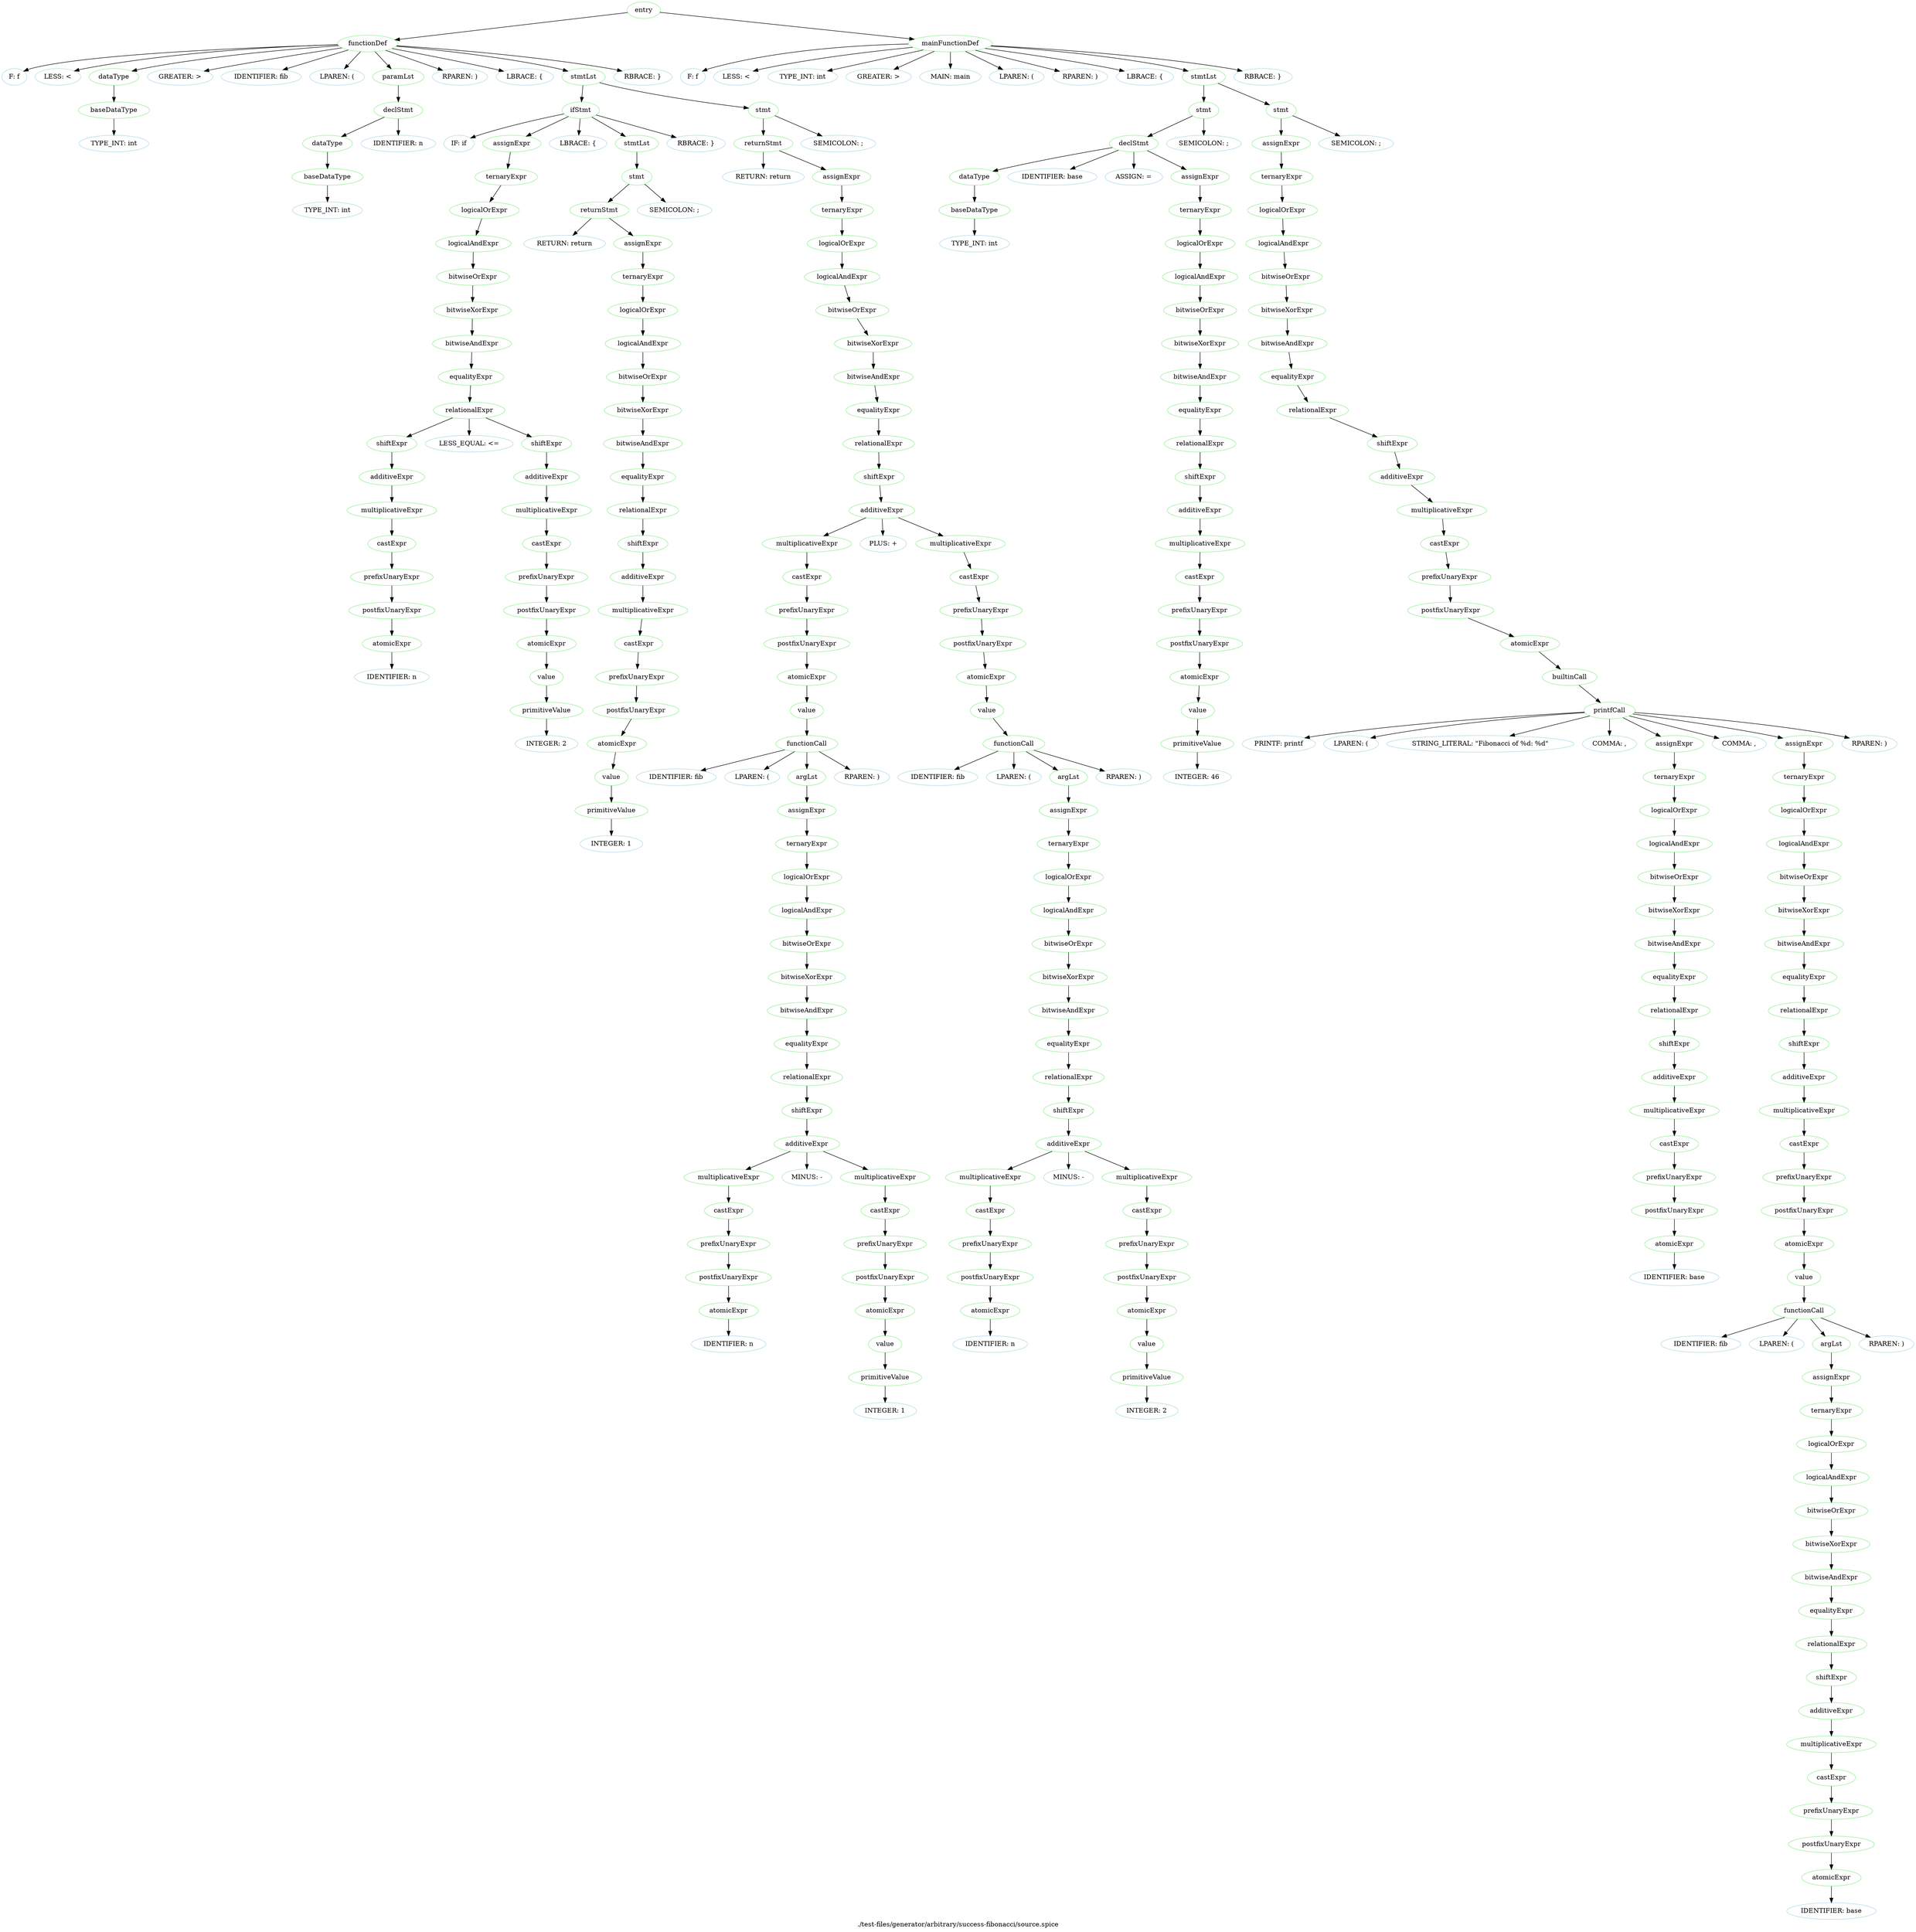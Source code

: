 digraph {
 rankdir="TB";
 label="./test-files/generator/arbitrary/success-fibonacci/source.spice";
 L1C0_entry [color="lightgreen",label="entry"];
 L1C0_functionDef [color="lightgreen",label="functionDef"];
 L1C0_entry -> L1C0_functionDef;
 L1C0 [color="lightblue",label="F: f"];
 L1C0_functionDef -> L1C0
 L1C1 [color="lightblue",label="LESS: <"];
 L1C0_functionDef -> L1C1
 L1C2_dataType [color="lightgreen",label="dataType"];
 L1C0_functionDef -> L1C2_dataType;
 L1C2_baseDataType [color="lightgreen",label="baseDataType"];
 L1C2_dataType -> L1C2_baseDataType;
 L1C2 [color="lightblue",label="TYPE_INT: int"];
 L1C2_baseDataType -> L1C2
 L1C5 [color="lightblue",label="GREATER: >"];
 L1C0_functionDef -> L1C5
 L1C7 [color="lightblue",label="IDENTIFIER: fib"];
 L1C0_functionDef -> L1C7
 L1C10 [color="lightblue",label="LPAREN: ("];
 L1C0_functionDef -> L1C10
 L1C11_paramLst [color="lightgreen",label="paramLst"];
 L1C0_functionDef -> L1C11_paramLst;
 L1C11_declStmt [color="lightgreen",label="declStmt"];
 L1C11_paramLst -> L1C11_declStmt;
 L1C11_dataType [color="lightgreen",label="dataType"];
 L1C11_declStmt -> L1C11_dataType;
 L1C11_baseDataType [color="lightgreen",label="baseDataType"];
 L1C11_dataType -> L1C11_baseDataType;
 L1C11 [color="lightblue",label="TYPE_INT: int"];
 L1C11_baseDataType -> L1C11
 L1C15 [color="lightblue",label="IDENTIFIER: n"];
 L1C11_declStmt -> L1C15
 L1C16 [color="lightblue",label="RPAREN: )"];
 L1C0_functionDef -> L1C16
 L1C18 [color="lightblue",label="LBRACE: {"];
 L1C0_functionDef -> L1C18
 L2C4_stmtLst [color="lightgreen",label="stmtLst"];
 L1C0_functionDef -> L2C4_stmtLst;
 L2C4_ifStmt [color="lightgreen",label="ifStmt"];
 L2C4_stmtLst -> L2C4_ifStmt;
 L2C4 [color="lightblue",label="IF: if"];
 L2C4_ifStmt -> L2C4
 L2C7_assignExpr [color="lightgreen",label="assignExpr"];
 L2C4_ifStmt -> L2C7_assignExpr;
 L2C7_ternaryExpr [color="lightgreen",label="ternaryExpr"];
 L2C7_assignExpr -> L2C7_ternaryExpr;
 L2C7_logicalOrExpr [color="lightgreen",label="logicalOrExpr"];
 L2C7_ternaryExpr -> L2C7_logicalOrExpr;
 L2C7_logicalAndExpr [color="lightgreen",label="logicalAndExpr"];
 L2C7_logicalOrExpr -> L2C7_logicalAndExpr;
 L2C7_bitwiseOrExpr [color="lightgreen",label="bitwiseOrExpr"];
 L2C7_logicalAndExpr -> L2C7_bitwiseOrExpr;
 L2C7_bitwiseXorExpr [color="lightgreen",label="bitwiseXorExpr"];
 L2C7_bitwiseOrExpr -> L2C7_bitwiseXorExpr;
 L2C7_bitwiseAndExpr [color="lightgreen",label="bitwiseAndExpr"];
 L2C7_bitwiseXorExpr -> L2C7_bitwiseAndExpr;
 L2C7_equalityExpr [color="lightgreen",label="equalityExpr"];
 L2C7_bitwiseAndExpr -> L2C7_equalityExpr;
 L2C7_relationalExpr [color="lightgreen",label="relationalExpr"];
 L2C7_equalityExpr -> L2C7_relationalExpr;
 L2C7_shiftExpr [color="lightgreen",label="shiftExpr"];
 L2C7_relationalExpr -> L2C7_shiftExpr;
 L2C7_additiveExpr [color="lightgreen",label="additiveExpr"];
 L2C7_shiftExpr -> L2C7_additiveExpr;
 L2C7_multiplicativeExpr [color="lightgreen",label="multiplicativeExpr"];
 L2C7_additiveExpr -> L2C7_multiplicativeExpr;
 L2C7_castExpr [color="lightgreen",label="castExpr"];
 L2C7_multiplicativeExpr -> L2C7_castExpr;
 L2C7_prefixUnaryExpr [color="lightgreen",label="prefixUnaryExpr"];
 L2C7_castExpr -> L2C7_prefixUnaryExpr;
 L2C7_postfixUnaryExpr [color="lightgreen",label="postfixUnaryExpr"];
 L2C7_prefixUnaryExpr -> L2C7_postfixUnaryExpr;
 L2C7_atomicExpr [color="lightgreen",label="atomicExpr"];
 L2C7_postfixUnaryExpr -> L2C7_atomicExpr;
 L2C7 [color="lightblue",label="IDENTIFIER: n"];
 L2C7_atomicExpr -> L2C7
 L2C9 [color="lightblue",label="LESS_EQUAL: <="];
 L2C7_relationalExpr -> L2C9
 L2C12_shiftExpr [color="lightgreen",label="shiftExpr"];
 L2C7_relationalExpr -> L2C12_shiftExpr;
 L2C12_additiveExpr [color="lightgreen",label="additiveExpr"];
 L2C12_shiftExpr -> L2C12_additiveExpr;
 L2C12_multiplicativeExpr [color="lightgreen",label="multiplicativeExpr"];
 L2C12_additiveExpr -> L2C12_multiplicativeExpr;
 L2C12_castExpr [color="lightgreen",label="castExpr"];
 L2C12_multiplicativeExpr -> L2C12_castExpr;
 L2C12_prefixUnaryExpr [color="lightgreen",label="prefixUnaryExpr"];
 L2C12_castExpr -> L2C12_prefixUnaryExpr;
 L2C12_postfixUnaryExpr [color="lightgreen",label="postfixUnaryExpr"];
 L2C12_prefixUnaryExpr -> L2C12_postfixUnaryExpr;
 L2C12_atomicExpr [color="lightgreen",label="atomicExpr"];
 L2C12_postfixUnaryExpr -> L2C12_atomicExpr;
 L2C12_value [color="lightgreen",label="value"];
 L2C12_atomicExpr -> L2C12_value;
 L2C12_primitiveValue [color="lightgreen",label="primitiveValue"];
 L2C12_value -> L2C12_primitiveValue;
 L2C12 [color="lightblue",label="INTEGER: 2"];
 L2C12_primitiveValue -> L2C12
 L2C14 [color="lightblue",label="LBRACE: {"];
 L2C4_ifStmt -> L2C14
 L2C16_stmtLst [color="lightgreen",label="stmtLst"];
 L2C4_ifStmt -> L2C16_stmtLst;
 L2C16_stmt [color="lightgreen",label="stmt"];
 L2C16_stmtLst -> L2C16_stmt;
 L2C16_returnStmt [color="lightgreen",label="returnStmt"];
 L2C16_stmt -> L2C16_returnStmt;
 L2C16 [color="lightblue",label="RETURN: return"];
 L2C16_returnStmt -> L2C16
 L2C23_assignExpr [color="lightgreen",label="assignExpr"];
 L2C16_returnStmt -> L2C23_assignExpr;
 L2C23_ternaryExpr [color="lightgreen",label="ternaryExpr"];
 L2C23_assignExpr -> L2C23_ternaryExpr;
 L2C23_logicalOrExpr [color="lightgreen",label="logicalOrExpr"];
 L2C23_ternaryExpr -> L2C23_logicalOrExpr;
 L2C23_logicalAndExpr [color="lightgreen",label="logicalAndExpr"];
 L2C23_logicalOrExpr -> L2C23_logicalAndExpr;
 L2C23_bitwiseOrExpr [color="lightgreen",label="bitwiseOrExpr"];
 L2C23_logicalAndExpr -> L2C23_bitwiseOrExpr;
 L2C23_bitwiseXorExpr [color="lightgreen",label="bitwiseXorExpr"];
 L2C23_bitwiseOrExpr -> L2C23_bitwiseXorExpr;
 L2C23_bitwiseAndExpr [color="lightgreen",label="bitwiseAndExpr"];
 L2C23_bitwiseXorExpr -> L2C23_bitwiseAndExpr;
 L2C23_equalityExpr [color="lightgreen",label="equalityExpr"];
 L2C23_bitwiseAndExpr -> L2C23_equalityExpr;
 L2C23_relationalExpr [color="lightgreen",label="relationalExpr"];
 L2C23_equalityExpr -> L2C23_relationalExpr;
 L2C23_shiftExpr [color="lightgreen",label="shiftExpr"];
 L2C23_relationalExpr -> L2C23_shiftExpr;
 L2C23_additiveExpr [color="lightgreen",label="additiveExpr"];
 L2C23_shiftExpr -> L2C23_additiveExpr;
 L2C23_multiplicativeExpr [color="lightgreen",label="multiplicativeExpr"];
 L2C23_additiveExpr -> L2C23_multiplicativeExpr;
 L2C23_castExpr [color="lightgreen",label="castExpr"];
 L2C23_multiplicativeExpr -> L2C23_castExpr;
 L2C23_prefixUnaryExpr [color="lightgreen",label="prefixUnaryExpr"];
 L2C23_castExpr -> L2C23_prefixUnaryExpr;
 L2C23_postfixUnaryExpr [color="lightgreen",label="postfixUnaryExpr"];
 L2C23_prefixUnaryExpr -> L2C23_postfixUnaryExpr;
 L2C23_atomicExpr [color="lightgreen",label="atomicExpr"];
 L2C23_postfixUnaryExpr -> L2C23_atomicExpr;
 L2C23_value [color="lightgreen",label="value"];
 L2C23_atomicExpr -> L2C23_value;
 L2C23_primitiveValue [color="lightgreen",label="primitiveValue"];
 L2C23_value -> L2C23_primitiveValue;
 L2C23 [color="lightblue",label="INTEGER: 1"];
 L2C23_primitiveValue -> L2C23
 L2C24 [color="lightblue",label="SEMICOLON: ;"];
 L2C16_stmt -> L2C24
 L2C26 [color="lightblue",label="RBRACE: }"];
 L2C4_ifStmt -> L2C26
 L3C4_stmt [color="lightgreen",label="stmt"];
 L2C4_stmtLst -> L3C4_stmt;
 L3C4_returnStmt [color="lightgreen",label="returnStmt"];
 L3C4_stmt -> L3C4_returnStmt;
 L3C4 [color="lightblue",label="RETURN: return"];
 L3C4_returnStmt -> L3C4
 L3C11_assignExpr [color="lightgreen",label="assignExpr"];
 L3C4_returnStmt -> L3C11_assignExpr;
 L3C11_ternaryExpr [color="lightgreen",label="ternaryExpr"];
 L3C11_assignExpr -> L3C11_ternaryExpr;
 L3C11_logicalOrExpr [color="lightgreen",label="logicalOrExpr"];
 L3C11_ternaryExpr -> L3C11_logicalOrExpr;
 L3C11_logicalAndExpr [color="lightgreen",label="logicalAndExpr"];
 L3C11_logicalOrExpr -> L3C11_logicalAndExpr;
 L3C11_bitwiseOrExpr [color="lightgreen",label="bitwiseOrExpr"];
 L3C11_logicalAndExpr -> L3C11_bitwiseOrExpr;
 L3C11_bitwiseXorExpr [color="lightgreen",label="bitwiseXorExpr"];
 L3C11_bitwiseOrExpr -> L3C11_bitwiseXorExpr;
 L3C11_bitwiseAndExpr [color="lightgreen",label="bitwiseAndExpr"];
 L3C11_bitwiseXorExpr -> L3C11_bitwiseAndExpr;
 L3C11_equalityExpr [color="lightgreen",label="equalityExpr"];
 L3C11_bitwiseAndExpr -> L3C11_equalityExpr;
 L3C11_relationalExpr [color="lightgreen",label="relationalExpr"];
 L3C11_equalityExpr -> L3C11_relationalExpr;
 L3C11_shiftExpr [color="lightgreen",label="shiftExpr"];
 L3C11_relationalExpr -> L3C11_shiftExpr;
 L3C11_additiveExpr [color="lightgreen",label="additiveExpr"];
 L3C11_shiftExpr -> L3C11_additiveExpr;
 L3C11_multiplicativeExpr [color="lightgreen",label="multiplicativeExpr"];
 L3C11_additiveExpr -> L3C11_multiplicativeExpr;
 L3C11_castExpr [color="lightgreen",label="castExpr"];
 L3C11_multiplicativeExpr -> L3C11_castExpr;
 L3C11_prefixUnaryExpr [color="lightgreen",label="prefixUnaryExpr"];
 L3C11_castExpr -> L3C11_prefixUnaryExpr;
 L3C11_postfixUnaryExpr [color="lightgreen",label="postfixUnaryExpr"];
 L3C11_prefixUnaryExpr -> L3C11_postfixUnaryExpr;
 L3C11_atomicExpr [color="lightgreen",label="atomicExpr"];
 L3C11_postfixUnaryExpr -> L3C11_atomicExpr;
 L3C11_value [color="lightgreen",label="value"];
 L3C11_atomicExpr -> L3C11_value;
 L3C11_functionCall [color="lightgreen",label="functionCall"];
 L3C11_value -> L3C11_functionCall;
 L3C11 [color="lightblue",label="IDENTIFIER: fib"];
 L3C11_functionCall -> L3C11
 L3C14 [color="lightblue",label="LPAREN: ("];
 L3C11_functionCall -> L3C14
 L3C15_argLst [color="lightgreen",label="argLst"];
 L3C11_functionCall -> L3C15_argLst;
 L3C15_assignExpr [color="lightgreen",label="assignExpr"];
 L3C15_argLst -> L3C15_assignExpr;
 L3C15_ternaryExpr [color="lightgreen",label="ternaryExpr"];
 L3C15_assignExpr -> L3C15_ternaryExpr;
 L3C15_logicalOrExpr [color="lightgreen",label="logicalOrExpr"];
 L3C15_ternaryExpr -> L3C15_logicalOrExpr;
 L3C15_logicalAndExpr [color="lightgreen",label="logicalAndExpr"];
 L3C15_logicalOrExpr -> L3C15_logicalAndExpr;
 L3C15_bitwiseOrExpr [color="lightgreen",label="bitwiseOrExpr"];
 L3C15_logicalAndExpr -> L3C15_bitwiseOrExpr;
 L3C15_bitwiseXorExpr [color="lightgreen",label="bitwiseXorExpr"];
 L3C15_bitwiseOrExpr -> L3C15_bitwiseXorExpr;
 L3C15_bitwiseAndExpr [color="lightgreen",label="bitwiseAndExpr"];
 L3C15_bitwiseXorExpr -> L3C15_bitwiseAndExpr;
 L3C15_equalityExpr [color="lightgreen",label="equalityExpr"];
 L3C15_bitwiseAndExpr -> L3C15_equalityExpr;
 L3C15_relationalExpr [color="lightgreen",label="relationalExpr"];
 L3C15_equalityExpr -> L3C15_relationalExpr;
 L3C15_shiftExpr [color="lightgreen",label="shiftExpr"];
 L3C15_relationalExpr -> L3C15_shiftExpr;
 L3C15_additiveExpr [color="lightgreen",label="additiveExpr"];
 L3C15_shiftExpr -> L3C15_additiveExpr;
 L3C15_multiplicativeExpr [color="lightgreen",label="multiplicativeExpr"];
 L3C15_additiveExpr -> L3C15_multiplicativeExpr;
 L3C15_castExpr [color="lightgreen",label="castExpr"];
 L3C15_multiplicativeExpr -> L3C15_castExpr;
 L3C15_prefixUnaryExpr [color="lightgreen",label="prefixUnaryExpr"];
 L3C15_castExpr -> L3C15_prefixUnaryExpr;
 L3C15_postfixUnaryExpr [color="lightgreen",label="postfixUnaryExpr"];
 L3C15_prefixUnaryExpr -> L3C15_postfixUnaryExpr;
 L3C15_atomicExpr [color="lightgreen",label="atomicExpr"];
 L3C15_postfixUnaryExpr -> L3C15_atomicExpr;
 L3C15 [color="lightblue",label="IDENTIFIER: n"];
 L3C15_atomicExpr -> L3C15
 L3C17 [color="lightblue",label="MINUS: -"];
 L3C15_additiveExpr -> L3C17
 L3C19_multiplicativeExpr [color="lightgreen",label="multiplicativeExpr"];
 L3C15_additiveExpr -> L3C19_multiplicativeExpr;
 L3C19_castExpr [color="lightgreen",label="castExpr"];
 L3C19_multiplicativeExpr -> L3C19_castExpr;
 L3C19_prefixUnaryExpr [color="lightgreen",label="prefixUnaryExpr"];
 L3C19_castExpr -> L3C19_prefixUnaryExpr;
 L3C19_postfixUnaryExpr [color="lightgreen",label="postfixUnaryExpr"];
 L3C19_prefixUnaryExpr -> L3C19_postfixUnaryExpr;
 L3C19_atomicExpr [color="lightgreen",label="atomicExpr"];
 L3C19_postfixUnaryExpr -> L3C19_atomicExpr;
 L3C19_value [color="lightgreen",label="value"];
 L3C19_atomicExpr -> L3C19_value;
 L3C19_primitiveValue [color="lightgreen",label="primitiveValue"];
 L3C19_value -> L3C19_primitiveValue;
 L3C19 [color="lightblue",label="INTEGER: 1"];
 L3C19_primitiveValue -> L3C19
 L3C20 [color="lightblue",label="RPAREN: )"];
 L3C11_functionCall -> L3C20
 L3C22 [color="lightblue",label="PLUS: +"];
 L3C11_additiveExpr -> L3C22
 L3C24_multiplicativeExpr [color="lightgreen",label="multiplicativeExpr"];
 L3C11_additiveExpr -> L3C24_multiplicativeExpr;
 L3C24_castExpr [color="lightgreen",label="castExpr"];
 L3C24_multiplicativeExpr -> L3C24_castExpr;
 L3C24_prefixUnaryExpr [color="lightgreen",label="prefixUnaryExpr"];
 L3C24_castExpr -> L3C24_prefixUnaryExpr;
 L3C24_postfixUnaryExpr [color="lightgreen",label="postfixUnaryExpr"];
 L3C24_prefixUnaryExpr -> L3C24_postfixUnaryExpr;
 L3C24_atomicExpr [color="lightgreen",label="atomicExpr"];
 L3C24_postfixUnaryExpr -> L3C24_atomicExpr;
 L3C24_value [color="lightgreen",label="value"];
 L3C24_atomicExpr -> L3C24_value;
 L3C24_functionCall [color="lightgreen",label="functionCall"];
 L3C24_value -> L3C24_functionCall;
 L3C24 [color="lightblue",label="IDENTIFIER: fib"];
 L3C24_functionCall -> L3C24
 L3C27 [color="lightblue",label="LPAREN: ("];
 L3C24_functionCall -> L3C27
 L3C28_argLst [color="lightgreen",label="argLst"];
 L3C24_functionCall -> L3C28_argLst;
 L3C28_assignExpr [color="lightgreen",label="assignExpr"];
 L3C28_argLst -> L3C28_assignExpr;
 L3C28_ternaryExpr [color="lightgreen",label="ternaryExpr"];
 L3C28_assignExpr -> L3C28_ternaryExpr;
 L3C28_logicalOrExpr [color="lightgreen",label="logicalOrExpr"];
 L3C28_ternaryExpr -> L3C28_logicalOrExpr;
 L3C28_logicalAndExpr [color="lightgreen",label="logicalAndExpr"];
 L3C28_logicalOrExpr -> L3C28_logicalAndExpr;
 L3C28_bitwiseOrExpr [color="lightgreen",label="bitwiseOrExpr"];
 L3C28_logicalAndExpr -> L3C28_bitwiseOrExpr;
 L3C28_bitwiseXorExpr [color="lightgreen",label="bitwiseXorExpr"];
 L3C28_bitwiseOrExpr -> L3C28_bitwiseXorExpr;
 L3C28_bitwiseAndExpr [color="lightgreen",label="bitwiseAndExpr"];
 L3C28_bitwiseXorExpr -> L3C28_bitwiseAndExpr;
 L3C28_equalityExpr [color="lightgreen",label="equalityExpr"];
 L3C28_bitwiseAndExpr -> L3C28_equalityExpr;
 L3C28_relationalExpr [color="lightgreen",label="relationalExpr"];
 L3C28_equalityExpr -> L3C28_relationalExpr;
 L3C28_shiftExpr [color="lightgreen",label="shiftExpr"];
 L3C28_relationalExpr -> L3C28_shiftExpr;
 L3C28_additiveExpr [color="lightgreen",label="additiveExpr"];
 L3C28_shiftExpr -> L3C28_additiveExpr;
 L3C28_multiplicativeExpr [color="lightgreen",label="multiplicativeExpr"];
 L3C28_additiveExpr -> L3C28_multiplicativeExpr;
 L3C28_castExpr [color="lightgreen",label="castExpr"];
 L3C28_multiplicativeExpr -> L3C28_castExpr;
 L3C28_prefixUnaryExpr [color="lightgreen",label="prefixUnaryExpr"];
 L3C28_castExpr -> L3C28_prefixUnaryExpr;
 L3C28_postfixUnaryExpr [color="lightgreen",label="postfixUnaryExpr"];
 L3C28_prefixUnaryExpr -> L3C28_postfixUnaryExpr;
 L3C28_atomicExpr [color="lightgreen",label="atomicExpr"];
 L3C28_postfixUnaryExpr -> L3C28_atomicExpr;
 L3C28 [color="lightblue",label="IDENTIFIER: n"];
 L3C28_atomicExpr -> L3C28
 L3C30 [color="lightblue",label="MINUS: -"];
 L3C28_additiveExpr -> L3C30
 L3C32_multiplicativeExpr [color="lightgreen",label="multiplicativeExpr"];
 L3C28_additiveExpr -> L3C32_multiplicativeExpr;
 L3C32_castExpr [color="lightgreen",label="castExpr"];
 L3C32_multiplicativeExpr -> L3C32_castExpr;
 L3C32_prefixUnaryExpr [color="lightgreen",label="prefixUnaryExpr"];
 L3C32_castExpr -> L3C32_prefixUnaryExpr;
 L3C32_postfixUnaryExpr [color="lightgreen",label="postfixUnaryExpr"];
 L3C32_prefixUnaryExpr -> L3C32_postfixUnaryExpr;
 L3C32_atomicExpr [color="lightgreen",label="atomicExpr"];
 L3C32_postfixUnaryExpr -> L3C32_atomicExpr;
 L3C32_value [color="lightgreen",label="value"];
 L3C32_atomicExpr -> L3C32_value;
 L3C32_primitiveValue [color="lightgreen",label="primitiveValue"];
 L3C32_value -> L3C32_primitiveValue;
 L3C32 [color="lightblue",label="INTEGER: 2"];
 L3C32_primitiveValue -> L3C32
 L3C33 [color="lightblue",label="RPAREN: )"];
 L3C24_functionCall -> L3C33
 L3C34 [color="lightblue",label="SEMICOLON: ;"];
 L3C4_stmt -> L3C34
 L4C0 [color="lightblue",label="RBRACE: }"];
 L1C0_functionDef -> L4C0
 L6C0_mainFunctionDef [color="lightgreen",label="mainFunctionDef"];
 L1C0_entry -> L6C0_mainFunctionDef;
 L6C0 [color="lightblue",label="F: f"];
 L6C0_mainFunctionDef -> L6C0
 L6C1 [color="lightblue",label="LESS: <"];
 L6C0_mainFunctionDef -> L6C1
 L6C2 [color="lightblue",label="TYPE_INT: int"];
 L6C0_mainFunctionDef -> L6C2
 L6C5 [color="lightblue",label="GREATER: >"];
 L6C0_mainFunctionDef -> L6C5
 L6C7 [color="lightblue",label="MAIN: main"];
 L6C0_mainFunctionDef -> L6C7
 L6C11 [color="lightblue",label="LPAREN: ("];
 L6C0_mainFunctionDef -> L6C11
 L6C12 [color="lightblue",label="RPAREN: )"];
 L6C0_mainFunctionDef -> L6C12
 L6C14 [color="lightblue",label="LBRACE: {"];
 L6C0_mainFunctionDef -> L6C14
 L7C4_stmtLst [color="lightgreen",label="stmtLst"];
 L6C0_mainFunctionDef -> L7C4_stmtLst;
 L7C4_stmt [color="lightgreen",label="stmt"];
 L7C4_stmtLst -> L7C4_stmt;
 L7C4_declStmt [color="lightgreen",label="declStmt"];
 L7C4_stmt -> L7C4_declStmt;
 L7C4_dataType [color="lightgreen",label="dataType"];
 L7C4_declStmt -> L7C4_dataType;
 L7C4_baseDataType [color="lightgreen",label="baseDataType"];
 L7C4_dataType -> L7C4_baseDataType;
 L7C4 [color="lightblue",label="TYPE_INT: int"];
 L7C4_baseDataType -> L7C4
 L7C8 [color="lightblue",label="IDENTIFIER: base"];
 L7C4_declStmt -> L7C8
 L7C13 [color="lightblue",label="ASSIGN: ="];
 L7C4_declStmt -> L7C13
 L7C15_assignExpr [color="lightgreen",label="assignExpr"];
 L7C4_declStmt -> L7C15_assignExpr;
 L7C15_ternaryExpr [color="lightgreen",label="ternaryExpr"];
 L7C15_assignExpr -> L7C15_ternaryExpr;
 L7C15_logicalOrExpr [color="lightgreen",label="logicalOrExpr"];
 L7C15_ternaryExpr -> L7C15_logicalOrExpr;
 L7C15_logicalAndExpr [color="lightgreen",label="logicalAndExpr"];
 L7C15_logicalOrExpr -> L7C15_logicalAndExpr;
 L7C15_bitwiseOrExpr [color="lightgreen",label="bitwiseOrExpr"];
 L7C15_logicalAndExpr -> L7C15_bitwiseOrExpr;
 L7C15_bitwiseXorExpr [color="lightgreen",label="bitwiseXorExpr"];
 L7C15_bitwiseOrExpr -> L7C15_bitwiseXorExpr;
 L7C15_bitwiseAndExpr [color="lightgreen",label="bitwiseAndExpr"];
 L7C15_bitwiseXorExpr -> L7C15_bitwiseAndExpr;
 L7C15_equalityExpr [color="lightgreen",label="equalityExpr"];
 L7C15_bitwiseAndExpr -> L7C15_equalityExpr;
 L7C15_relationalExpr [color="lightgreen",label="relationalExpr"];
 L7C15_equalityExpr -> L7C15_relationalExpr;
 L7C15_shiftExpr [color="lightgreen",label="shiftExpr"];
 L7C15_relationalExpr -> L7C15_shiftExpr;
 L7C15_additiveExpr [color="lightgreen",label="additiveExpr"];
 L7C15_shiftExpr -> L7C15_additiveExpr;
 L7C15_multiplicativeExpr [color="lightgreen",label="multiplicativeExpr"];
 L7C15_additiveExpr -> L7C15_multiplicativeExpr;
 L7C15_castExpr [color="lightgreen",label="castExpr"];
 L7C15_multiplicativeExpr -> L7C15_castExpr;
 L7C15_prefixUnaryExpr [color="lightgreen",label="prefixUnaryExpr"];
 L7C15_castExpr -> L7C15_prefixUnaryExpr;
 L7C15_postfixUnaryExpr [color="lightgreen",label="postfixUnaryExpr"];
 L7C15_prefixUnaryExpr -> L7C15_postfixUnaryExpr;
 L7C15_atomicExpr [color="lightgreen",label="atomicExpr"];
 L7C15_postfixUnaryExpr -> L7C15_atomicExpr;
 L7C15_value [color="lightgreen",label="value"];
 L7C15_atomicExpr -> L7C15_value;
 L7C15_primitiveValue [color="lightgreen",label="primitiveValue"];
 L7C15_value -> L7C15_primitiveValue;
 L7C15 [color="lightblue",label="INTEGER: 46"];
 L7C15_primitiveValue -> L7C15
 L7C17 [color="lightblue",label="SEMICOLON: ;"];
 L7C4_stmt -> L7C17
 L8C4_stmt [color="lightgreen",label="stmt"];
 L7C4_stmtLst -> L8C4_stmt;
 L8C4_assignExpr [color="lightgreen",label="assignExpr"];
 L8C4_stmt -> L8C4_assignExpr;
 L8C4_ternaryExpr [color="lightgreen",label="ternaryExpr"];
 L8C4_assignExpr -> L8C4_ternaryExpr;
 L8C4_logicalOrExpr [color="lightgreen",label="logicalOrExpr"];
 L8C4_ternaryExpr -> L8C4_logicalOrExpr;
 L8C4_logicalAndExpr [color="lightgreen",label="logicalAndExpr"];
 L8C4_logicalOrExpr -> L8C4_logicalAndExpr;
 L8C4_bitwiseOrExpr [color="lightgreen",label="bitwiseOrExpr"];
 L8C4_logicalAndExpr -> L8C4_bitwiseOrExpr;
 L8C4_bitwiseXorExpr [color="lightgreen",label="bitwiseXorExpr"];
 L8C4_bitwiseOrExpr -> L8C4_bitwiseXorExpr;
 L8C4_bitwiseAndExpr [color="lightgreen",label="bitwiseAndExpr"];
 L8C4_bitwiseXorExpr -> L8C4_bitwiseAndExpr;
 L8C4_equalityExpr [color="lightgreen",label="equalityExpr"];
 L8C4_bitwiseAndExpr -> L8C4_equalityExpr;
 L8C4_relationalExpr [color="lightgreen",label="relationalExpr"];
 L8C4_equalityExpr -> L8C4_relationalExpr;
 L8C4_shiftExpr [color="lightgreen",label="shiftExpr"];
 L8C4_relationalExpr -> L8C4_shiftExpr;
 L8C4_additiveExpr [color="lightgreen",label="additiveExpr"];
 L8C4_shiftExpr -> L8C4_additiveExpr;
 L8C4_multiplicativeExpr [color="lightgreen",label="multiplicativeExpr"];
 L8C4_additiveExpr -> L8C4_multiplicativeExpr;
 L8C4_castExpr [color="lightgreen",label="castExpr"];
 L8C4_multiplicativeExpr -> L8C4_castExpr;
 L8C4_prefixUnaryExpr [color="lightgreen",label="prefixUnaryExpr"];
 L8C4_castExpr -> L8C4_prefixUnaryExpr;
 L8C4_postfixUnaryExpr [color="lightgreen",label="postfixUnaryExpr"];
 L8C4_prefixUnaryExpr -> L8C4_postfixUnaryExpr;
 L8C4_atomicExpr [color="lightgreen",label="atomicExpr"];
 L8C4_postfixUnaryExpr -> L8C4_atomicExpr;
 L8C4_builtinCall [color="lightgreen",label="builtinCall"];
 L8C4_atomicExpr -> L8C4_builtinCall;
 L8C4_printfCall [color="lightgreen",label="printfCall"];
 L8C4_builtinCall -> L8C4_printfCall;
 L8C4 [color="lightblue",label="PRINTF: printf"];
 L8C4_printfCall -> L8C4
 L8C10 [color="lightblue",label="LPAREN: ("];
 L8C4_printfCall -> L8C10
 L8C11 [color="lightblue",label="STRING_LITERAL: \"Fibonacci of %d: %d\""];
 L8C4_printfCall -> L8C11
 L8C32 [color="lightblue",label="COMMA: ,"];
 L8C4_printfCall -> L8C32
 L8C34_assignExpr [color="lightgreen",label="assignExpr"];
 L8C4_printfCall -> L8C34_assignExpr;
 L8C34_ternaryExpr [color="lightgreen",label="ternaryExpr"];
 L8C34_assignExpr -> L8C34_ternaryExpr;
 L8C34_logicalOrExpr [color="lightgreen",label="logicalOrExpr"];
 L8C34_ternaryExpr -> L8C34_logicalOrExpr;
 L8C34_logicalAndExpr [color="lightgreen",label="logicalAndExpr"];
 L8C34_logicalOrExpr -> L8C34_logicalAndExpr;
 L8C34_bitwiseOrExpr [color="lightgreen",label="bitwiseOrExpr"];
 L8C34_logicalAndExpr -> L8C34_bitwiseOrExpr;
 L8C34_bitwiseXorExpr [color="lightgreen",label="bitwiseXorExpr"];
 L8C34_bitwiseOrExpr -> L8C34_bitwiseXorExpr;
 L8C34_bitwiseAndExpr [color="lightgreen",label="bitwiseAndExpr"];
 L8C34_bitwiseXorExpr -> L8C34_bitwiseAndExpr;
 L8C34_equalityExpr [color="lightgreen",label="equalityExpr"];
 L8C34_bitwiseAndExpr -> L8C34_equalityExpr;
 L8C34_relationalExpr [color="lightgreen",label="relationalExpr"];
 L8C34_equalityExpr -> L8C34_relationalExpr;
 L8C34_shiftExpr [color="lightgreen",label="shiftExpr"];
 L8C34_relationalExpr -> L8C34_shiftExpr;
 L8C34_additiveExpr [color="lightgreen",label="additiveExpr"];
 L8C34_shiftExpr -> L8C34_additiveExpr;
 L8C34_multiplicativeExpr [color="lightgreen",label="multiplicativeExpr"];
 L8C34_additiveExpr -> L8C34_multiplicativeExpr;
 L8C34_castExpr [color="lightgreen",label="castExpr"];
 L8C34_multiplicativeExpr -> L8C34_castExpr;
 L8C34_prefixUnaryExpr [color="lightgreen",label="prefixUnaryExpr"];
 L8C34_castExpr -> L8C34_prefixUnaryExpr;
 L8C34_postfixUnaryExpr [color="lightgreen",label="postfixUnaryExpr"];
 L8C34_prefixUnaryExpr -> L8C34_postfixUnaryExpr;
 L8C34_atomicExpr [color="lightgreen",label="atomicExpr"];
 L8C34_postfixUnaryExpr -> L8C34_atomicExpr;
 L8C34 [color="lightblue",label="IDENTIFIER: base"];
 L8C34_atomicExpr -> L8C34
 L8C38 [color="lightblue",label="COMMA: ,"];
 L8C4_printfCall -> L8C38
 L8C40_assignExpr [color="lightgreen",label="assignExpr"];
 L8C4_printfCall -> L8C40_assignExpr;
 L8C40_ternaryExpr [color="lightgreen",label="ternaryExpr"];
 L8C40_assignExpr -> L8C40_ternaryExpr;
 L8C40_logicalOrExpr [color="lightgreen",label="logicalOrExpr"];
 L8C40_ternaryExpr -> L8C40_logicalOrExpr;
 L8C40_logicalAndExpr [color="lightgreen",label="logicalAndExpr"];
 L8C40_logicalOrExpr -> L8C40_logicalAndExpr;
 L8C40_bitwiseOrExpr [color="lightgreen",label="bitwiseOrExpr"];
 L8C40_logicalAndExpr -> L8C40_bitwiseOrExpr;
 L8C40_bitwiseXorExpr [color="lightgreen",label="bitwiseXorExpr"];
 L8C40_bitwiseOrExpr -> L8C40_bitwiseXorExpr;
 L8C40_bitwiseAndExpr [color="lightgreen",label="bitwiseAndExpr"];
 L8C40_bitwiseXorExpr -> L8C40_bitwiseAndExpr;
 L8C40_equalityExpr [color="lightgreen",label="equalityExpr"];
 L8C40_bitwiseAndExpr -> L8C40_equalityExpr;
 L8C40_relationalExpr [color="lightgreen",label="relationalExpr"];
 L8C40_equalityExpr -> L8C40_relationalExpr;
 L8C40_shiftExpr [color="lightgreen",label="shiftExpr"];
 L8C40_relationalExpr -> L8C40_shiftExpr;
 L8C40_additiveExpr [color="lightgreen",label="additiveExpr"];
 L8C40_shiftExpr -> L8C40_additiveExpr;
 L8C40_multiplicativeExpr [color="lightgreen",label="multiplicativeExpr"];
 L8C40_additiveExpr -> L8C40_multiplicativeExpr;
 L8C40_castExpr [color="lightgreen",label="castExpr"];
 L8C40_multiplicativeExpr -> L8C40_castExpr;
 L8C40_prefixUnaryExpr [color="lightgreen",label="prefixUnaryExpr"];
 L8C40_castExpr -> L8C40_prefixUnaryExpr;
 L8C40_postfixUnaryExpr [color="lightgreen",label="postfixUnaryExpr"];
 L8C40_prefixUnaryExpr -> L8C40_postfixUnaryExpr;
 L8C40_atomicExpr [color="lightgreen",label="atomicExpr"];
 L8C40_postfixUnaryExpr -> L8C40_atomicExpr;
 L8C40_value [color="lightgreen",label="value"];
 L8C40_atomicExpr -> L8C40_value;
 L8C40_functionCall [color="lightgreen",label="functionCall"];
 L8C40_value -> L8C40_functionCall;
 L8C40 [color="lightblue",label="IDENTIFIER: fib"];
 L8C40_functionCall -> L8C40
 L8C43 [color="lightblue",label="LPAREN: ("];
 L8C40_functionCall -> L8C43
 L8C44_argLst [color="lightgreen",label="argLst"];
 L8C40_functionCall -> L8C44_argLst;
 L8C44_assignExpr [color="lightgreen",label="assignExpr"];
 L8C44_argLst -> L8C44_assignExpr;
 L8C44_ternaryExpr [color="lightgreen",label="ternaryExpr"];
 L8C44_assignExpr -> L8C44_ternaryExpr;
 L8C44_logicalOrExpr [color="lightgreen",label="logicalOrExpr"];
 L8C44_ternaryExpr -> L8C44_logicalOrExpr;
 L8C44_logicalAndExpr [color="lightgreen",label="logicalAndExpr"];
 L8C44_logicalOrExpr -> L8C44_logicalAndExpr;
 L8C44_bitwiseOrExpr [color="lightgreen",label="bitwiseOrExpr"];
 L8C44_logicalAndExpr -> L8C44_bitwiseOrExpr;
 L8C44_bitwiseXorExpr [color="lightgreen",label="bitwiseXorExpr"];
 L8C44_bitwiseOrExpr -> L8C44_bitwiseXorExpr;
 L8C44_bitwiseAndExpr [color="lightgreen",label="bitwiseAndExpr"];
 L8C44_bitwiseXorExpr -> L8C44_bitwiseAndExpr;
 L8C44_equalityExpr [color="lightgreen",label="equalityExpr"];
 L8C44_bitwiseAndExpr -> L8C44_equalityExpr;
 L8C44_relationalExpr [color="lightgreen",label="relationalExpr"];
 L8C44_equalityExpr -> L8C44_relationalExpr;
 L8C44_shiftExpr [color="lightgreen",label="shiftExpr"];
 L8C44_relationalExpr -> L8C44_shiftExpr;
 L8C44_additiveExpr [color="lightgreen",label="additiveExpr"];
 L8C44_shiftExpr -> L8C44_additiveExpr;
 L8C44_multiplicativeExpr [color="lightgreen",label="multiplicativeExpr"];
 L8C44_additiveExpr -> L8C44_multiplicativeExpr;
 L8C44_castExpr [color="lightgreen",label="castExpr"];
 L8C44_multiplicativeExpr -> L8C44_castExpr;
 L8C44_prefixUnaryExpr [color="lightgreen",label="prefixUnaryExpr"];
 L8C44_castExpr -> L8C44_prefixUnaryExpr;
 L8C44_postfixUnaryExpr [color="lightgreen",label="postfixUnaryExpr"];
 L8C44_prefixUnaryExpr -> L8C44_postfixUnaryExpr;
 L8C44_atomicExpr [color="lightgreen",label="atomicExpr"];
 L8C44_postfixUnaryExpr -> L8C44_atomicExpr;
 L8C44 [color="lightblue",label="IDENTIFIER: base"];
 L8C44_atomicExpr -> L8C44
 L8C48 [color="lightblue",label="RPAREN: )"];
 L8C40_functionCall -> L8C48
 L8C49 [color="lightblue",label="RPAREN: )"];
 L8C4_printfCall -> L8C49
 L8C50 [color="lightblue",label="SEMICOLON: ;"];
 L8C4_stmt -> L8C50
 L9C0 [color="lightblue",label="RBRACE: }"];
 L6C0_mainFunctionDef -> L9C0
}